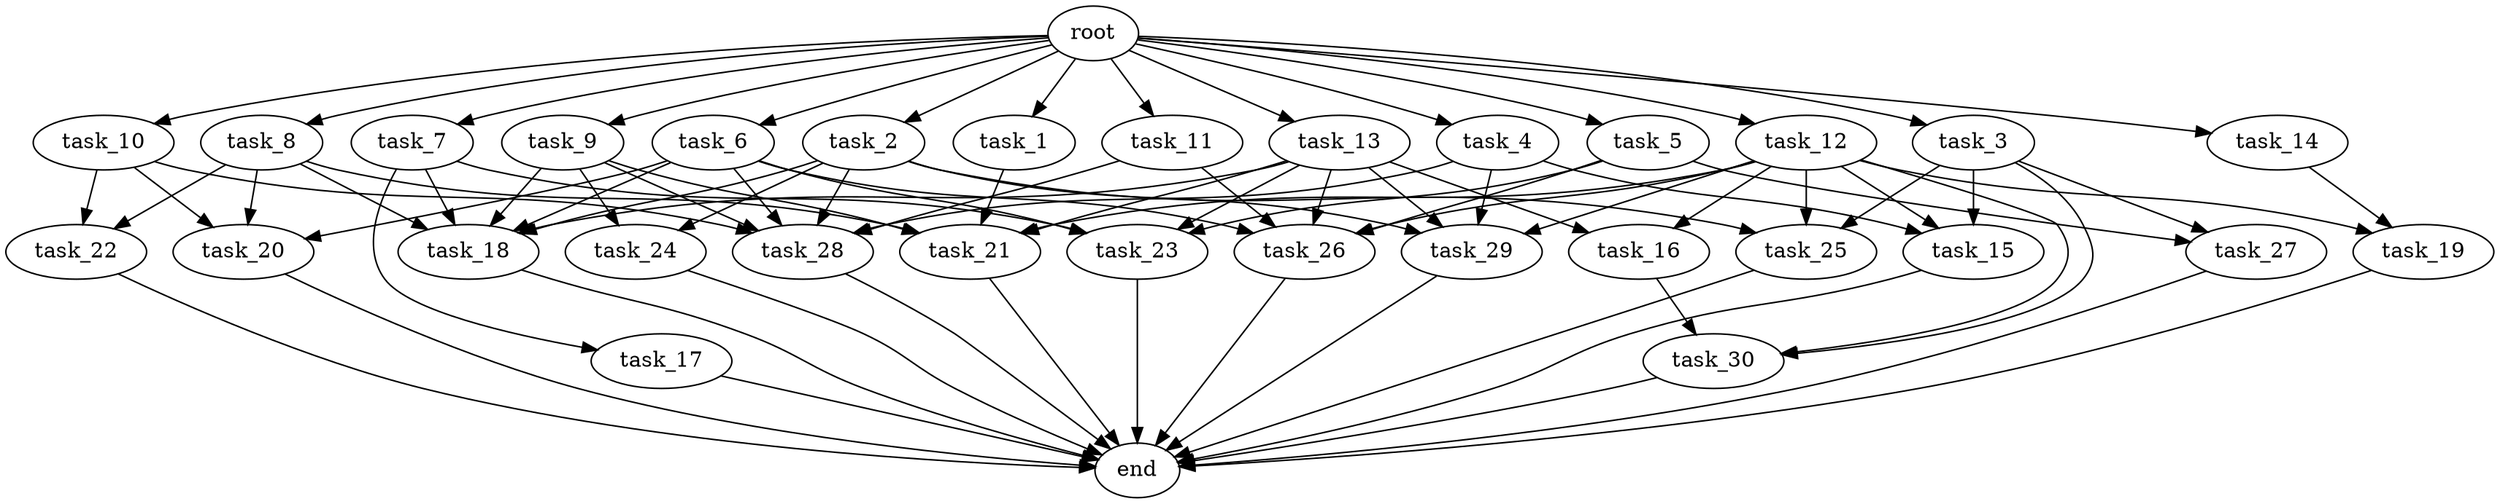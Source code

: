 digraph G {
  root [size="0.000000e+00"];
  task_1 [size="4.479598e+10"];
  task_2 [size="1.981217e+10"];
  task_3 [size="9.442529e+10"];
  task_4 [size="4.263766e+10"];
  task_5 [size="4.351953e+10"];
  task_6 [size="8.248065e+09"];
  task_7 [size="2.393177e+09"];
  task_8 [size="1.044081e+10"];
  task_9 [size="5.612969e+10"];
  task_10 [size="6.097023e+10"];
  task_11 [size="3.059670e+10"];
  task_12 [size="9.922881e+10"];
  task_13 [size="7.707637e+10"];
  task_14 [size="7.708657e+10"];
  task_15 [size="6.989318e+10"];
  task_16 [size="5.275974e+10"];
  task_17 [size="4.172838e+09"];
  task_18 [size="9.467852e+10"];
  task_19 [size="3.071891e+10"];
  task_20 [size="5.875111e+10"];
  task_21 [size="9.002863e+10"];
  task_22 [size="5.428328e+10"];
  task_23 [size="6.409683e+10"];
  task_24 [size="7.392831e+10"];
  task_25 [size="5.343387e+10"];
  task_26 [size="4.730283e+09"];
  task_27 [size="3.030156e+10"];
  task_28 [size="1.883202e+10"];
  task_29 [size="9.641907e+10"];
  task_30 [size="5.253001e+09"];
  end [size="0.000000e+00"];

  root -> task_1 [size="1.000000e-12"];
  root -> task_2 [size="1.000000e-12"];
  root -> task_3 [size="1.000000e-12"];
  root -> task_4 [size="1.000000e-12"];
  root -> task_5 [size="1.000000e-12"];
  root -> task_6 [size="1.000000e-12"];
  root -> task_7 [size="1.000000e-12"];
  root -> task_8 [size="1.000000e-12"];
  root -> task_9 [size="1.000000e-12"];
  root -> task_10 [size="1.000000e-12"];
  root -> task_11 [size="1.000000e-12"];
  root -> task_12 [size="1.000000e-12"];
  root -> task_13 [size="1.000000e-12"];
  root -> task_14 [size="1.000000e-12"];
  task_1 -> task_21 [size="1.800573e+08"];
  task_2 -> task_18 [size="1.577975e+08"];
  task_2 -> task_24 [size="3.696416e+08"];
  task_2 -> task_25 [size="1.781129e+08"];
  task_2 -> task_28 [size="3.138670e+07"];
  task_2 -> task_29 [size="2.410477e+08"];
  task_3 -> task_15 [size="2.329773e+08"];
  task_3 -> task_25 [size="1.781129e+08"];
  task_3 -> task_27 [size="1.515078e+08"];
  task_3 -> task_30 [size="1.751000e+07"];
  task_4 -> task_15 [size="2.329773e+08"];
  task_4 -> task_28 [size="3.138670e+07"];
  task_4 -> task_29 [size="2.410477e+08"];
  task_5 -> task_23 [size="1.602421e+08"];
  task_5 -> task_26 [size="9.460566e+06"];
  task_5 -> task_27 [size="1.515078e+08"];
  task_6 -> task_18 [size="1.577975e+08"];
  task_6 -> task_20 [size="1.958370e+08"];
  task_6 -> task_23 [size="1.602421e+08"];
  task_6 -> task_26 [size="9.460566e+06"];
  task_6 -> task_28 [size="3.138670e+07"];
  task_7 -> task_17 [size="4.172838e+07"];
  task_7 -> task_18 [size="1.577975e+08"];
  task_7 -> task_23 [size="1.602421e+08"];
  task_8 -> task_18 [size="1.577975e+08"];
  task_8 -> task_20 [size="1.958370e+08"];
  task_8 -> task_21 [size="1.800573e+08"];
  task_8 -> task_22 [size="2.714164e+08"];
  task_9 -> task_18 [size="1.577975e+08"];
  task_9 -> task_21 [size="1.800573e+08"];
  task_9 -> task_24 [size="3.696416e+08"];
  task_9 -> task_28 [size="3.138670e+07"];
  task_10 -> task_20 [size="1.958370e+08"];
  task_10 -> task_22 [size="2.714164e+08"];
  task_10 -> task_28 [size="3.138670e+07"];
  task_11 -> task_26 [size="9.460566e+06"];
  task_11 -> task_28 [size="3.138670e+07"];
  task_12 -> task_15 [size="2.329773e+08"];
  task_12 -> task_16 [size="2.637987e+08"];
  task_12 -> task_19 [size="1.535946e+08"];
  task_12 -> task_21 [size="1.800573e+08"];
  task_12 -> task_25 [size="1.781129e+08"];
  task_12 -> task_26 [size="9.460566e+06"];
  task_12 -> task_29 [size="2.410477e+08"];
  task_12 -> task_30 [size="1.751000e+07"];
  task_13 -> task_16 [size="2.637987e+08"];
  task_13 -> task_18 [size="1.577975e+08"];
  task_13 -> task_21 [size="1.800573e+08"];
  task_13 -> task_23 [size="1.602421e+08"];
  task_13 -> task_26 [size="9.460566e+06"];
  task_13 -> task_29 [size="2.410477e+08"];
  task_14 -> task_19 [size="1.535946e+08"];
  task_15 -> end [size="1.000000e-12"];
  task_16 -> task_30 [size="1.751000e+07"];
  task_17 -> end [size="1.000000e-12"];
  task_18 -> end [size="1.000000e-12"];
  task_19 -> end [size="1.000000e-12"];
  task_20 -> end [size="1.000000e-12"];
  task_21 -> end [size="1.000000e-12"];
  task_22 -> end [size="1.000000e-12"];
  task_23 -> end [size="1.000000e-12"];
  task_24 -> end [size="1.000000e-12"];
  task_25 -> end [size="1.000000e-12"];
  task_26 -> end [size="1.000000e-12"];
  task_27 -> end [size="1.000000e-12"];
  task_28 -> end [size="1.000000e-12"];
  task_29 -> end [size="1.000000e-12"];
  task_30 -> end [size="1.000000e-12"];
}
